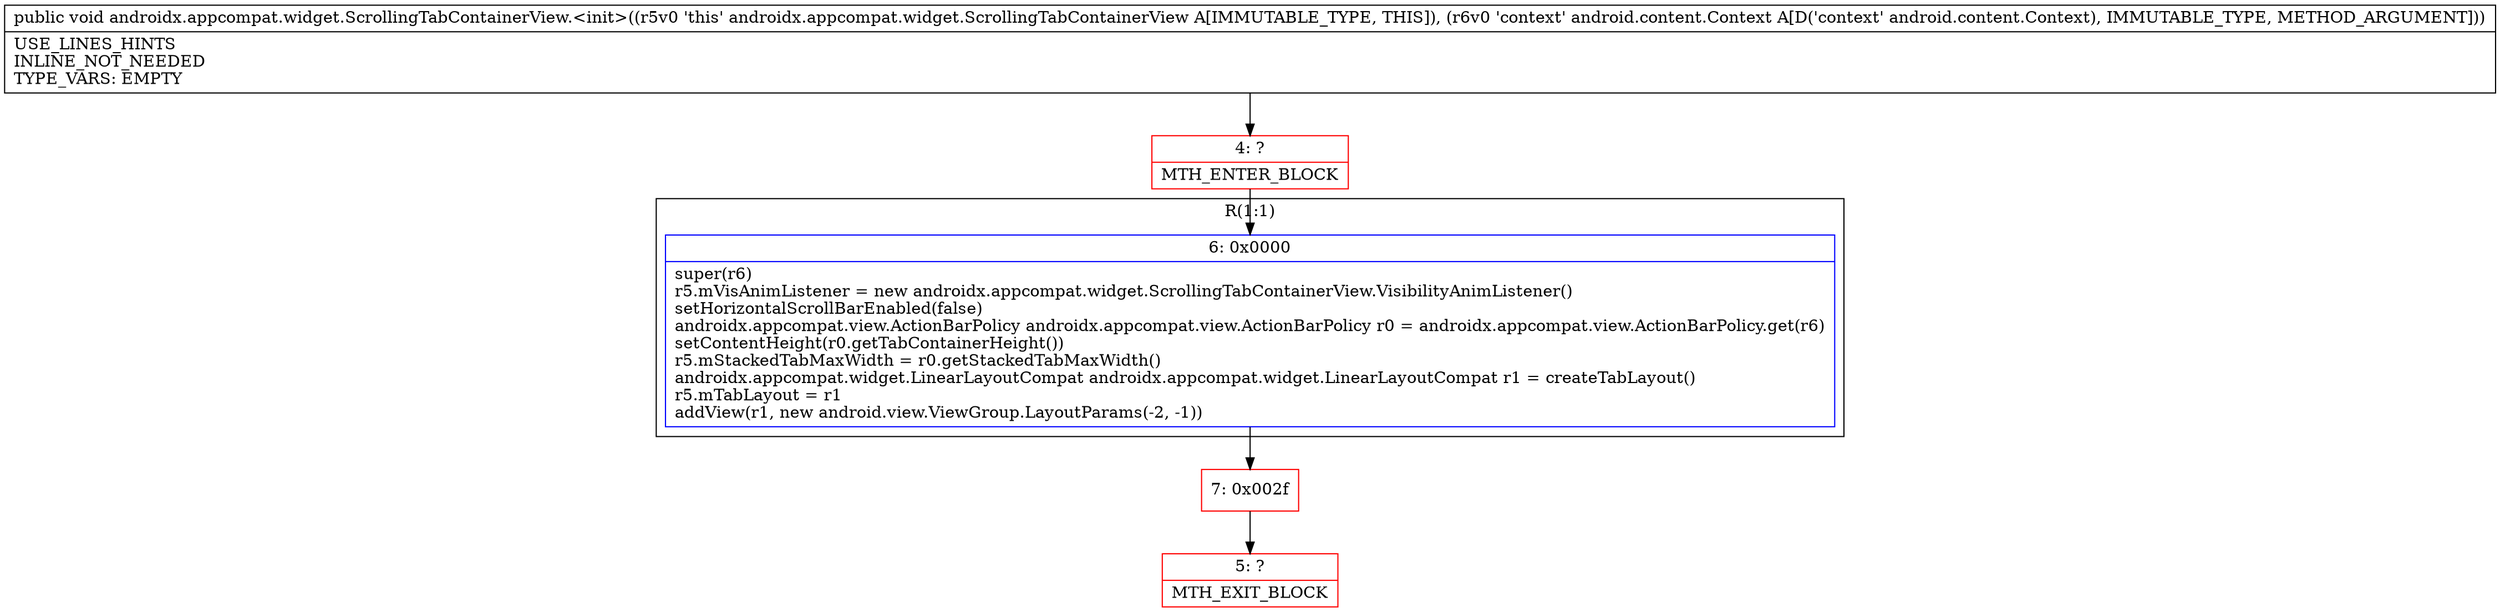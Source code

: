 digraph "CFG forandroidx.appcompat.widget.ScrollingTabContainerView.\<init\>(Landroid\/content\/Context;)V" {
subgraph cluster_Region_1710426113 {
label = "R(1:1)";
node [shape=record,color=blue];
Node_6 [shape=record,label="{6\:\ 0x0000|super(r6)\lr5.mVisAnimListener = new androidx.appcompat.widget.ScrollingTabContainerView.VisibilityAnimListener()\lsetHorizontalScrollBarEnabled(false)\landroidx.appcompat.view.ActionBarPolicy androidx.appcompat.view.ActionBarPolicy r0 = androidx.appcompat.view.ActionBarPolicy.get(r6)\lsetContentHeight(r0.getTabContainerHeight())\lr5.mStackedTabMaxWidth = r0.getStackedTabMaxWidth()\landroidx.appcompat.widget.LinearLayoutCompat androidx.appcompat.widget.LinearLayoutCompat r1 = createTabLayout()\lr5.mTabLayout = r1\laddView(r1, new android.view.ViewGroup.LayoutParams(\-2, \-1))\l}"];
}
Node_4 [shape=record,color=red,label="{4\:\ ?|MTH_ENTER_BLOCK\l}"];
Node_7 [shape=record,color=red,label="{7\:\ 0x002f}"];
Node_5 [shape=record,color=red,label="{5\:\ ?|MTH_EXIT_BLOCK\l}"];
MethodNode[shape=record,label="{public void androidx.appcompat.widget.ScrollingTabContainerView.\<init\>((r5v0 'this' androidx.appcompat.widget.ScrollingTabContainerView A[IMMUTABLE_TYPE, THIS]), (r6v0 'context' android.content.Context A[D('context' android.content.Context), IMMUTABLE_TYPE, METHOD_ARGUMENT]))  | USE_LINES_HINTS\lINLINE_NOT_NEEDED\lTYPE_VARS: EMPTY\l}"];
MethodNode -> Node_4;Node_6 -> Node_7;
Node_4 -> Node_6;
Node_7 -> Node_5;
}

